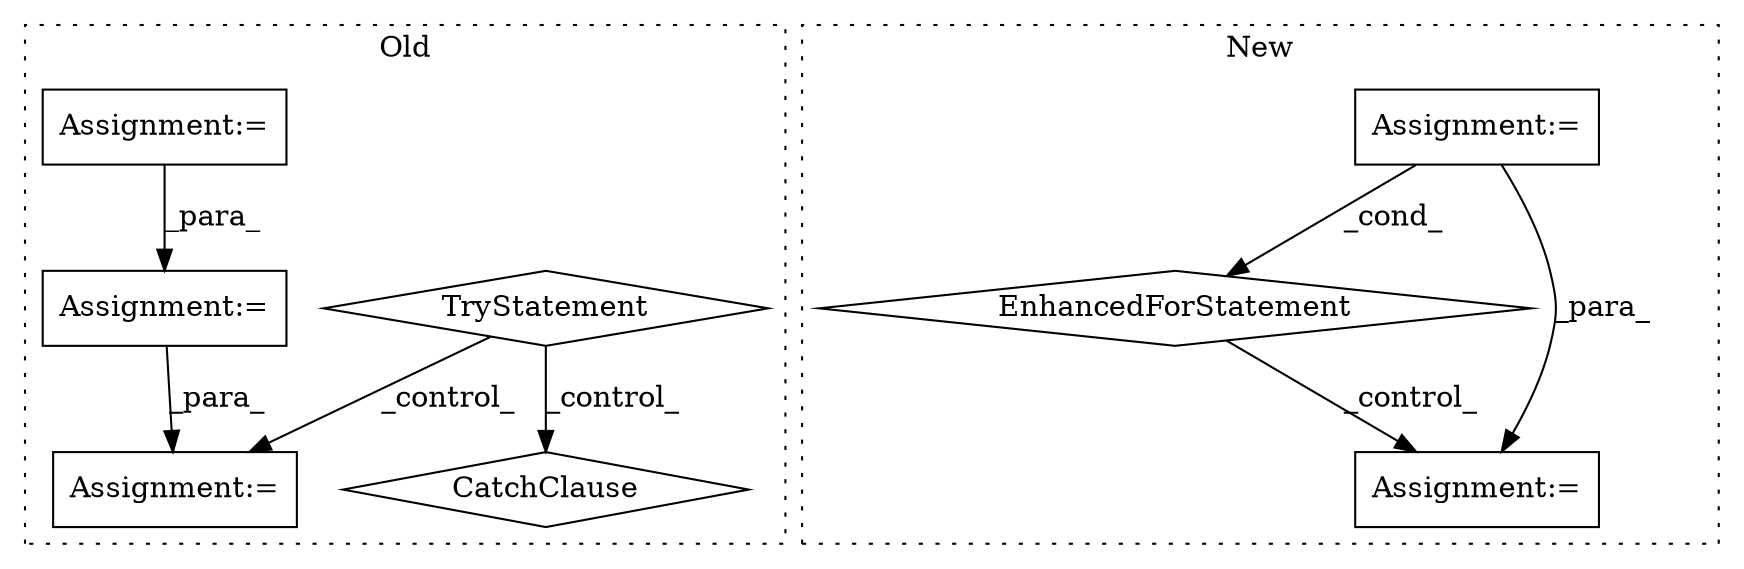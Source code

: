 digraph G {
subgraph cluster0 {
1 [label="TryStatement" a="54" s="5086" l="4" shape="diamond"];
3 [label="CatchClause" a="12" s="5152,5186" l="11,2" shape="diamond"];
5 [label="Assignment:=" a="7" s="5101" l="1" shape="box"];
6 [label="Assignment:=" a="7" s="4821" l="1" shape="box"];
8 [label="Assignment:=" a="7" s="4686" l="1" shape="box"];
label = "Old";
style="dotted";
}
subgraph cluster1 {
2 [label="EnhancedForStatement" a="70" s="4744,4822" l="53,2" shape="diamond"];
4 [label="Assignment:=" a="7" s="4744,4822" l="53,2" shape="box"];
7 [label="Assignment:=" a="7" s="4835" l="1" shape="box"];
label = "New";
style="dotted";
}
1 -> 5 [label="_control_"];
1 -> 3 [label="_control_"];
2 -> 7 [label="_control_"];
4 -> 2 [label="_cond_"];
4 -> 7 [label="_para_"];
6 -> 5 [label="_para_"];
8 -> 6 [label="_para_"];
}